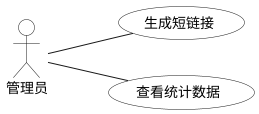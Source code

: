 @startuml
'最近一次更新时间: 2024-05-05
left to right direction

:管理员: as Admin #white

(生成短链接) as (Use1) #white
(查看统计数据) as (Use2) #white

Admin -down- (Use1)
Admin -down- (Use2)

@enduml